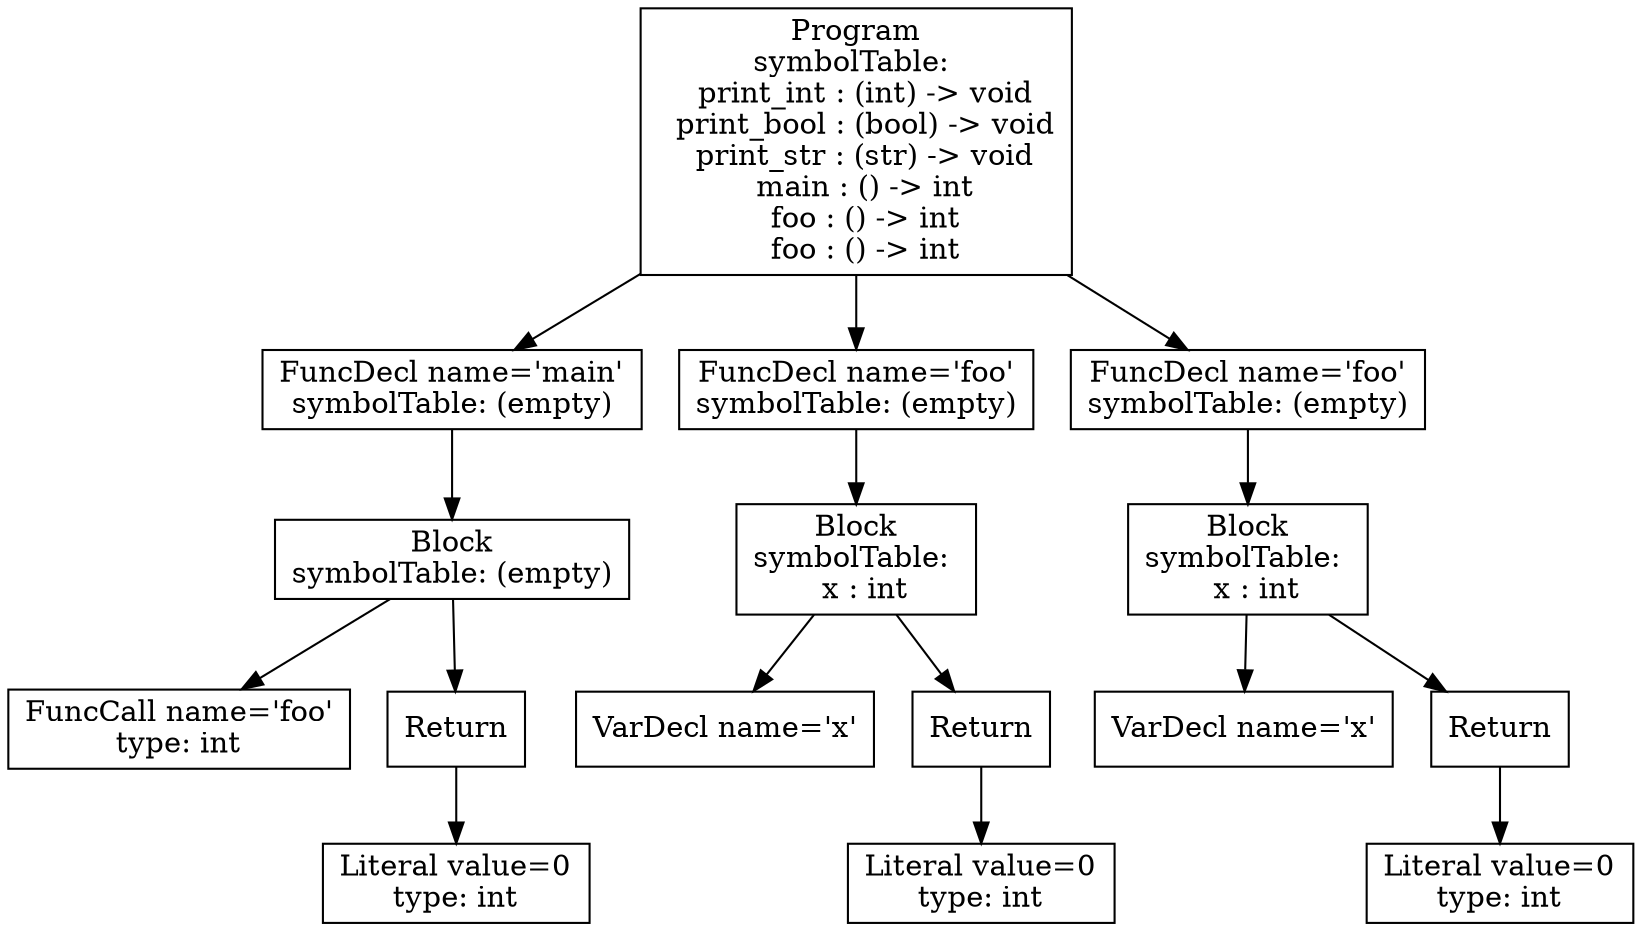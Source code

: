 digraph AST {
3 [shape=box, label="FuncCall name='foo'\ntype: int"];
5 [shape=box, label="Literal value=0\ntype: int"];
4 [shape=box, label="Return"];
4 -> 5;
2 [shape=box, label="Block\nsymbolTable: (empty)"];
2 -> 3;
2 -> 4;
1 [shape=box, label="FuncDecl name='main'\nsymbolTable: (empty)"];
1 -> 2;
8 [shape=box, label="VarDecl name='x'"];
10 [shape=box, label="Literal value=0\ntype: int"];
9 [shape=box, label="Return"];
9 -> 10;
7 [shape=box, label="Block\nsymbolTable: \n  x : int"];
7 -> 8;
7 -> 9;
6 [shape=box, label="FuncDecl name='foo'\nsymbolTable: (empty)"];
6 -> 7;
13 [shape=box, label="VarDecl name='x'"];
15 [shape=box, label="Literal value=0\ntype: int"];
14 [shape=box, label="Return"];
14 -> 15;
12 [shape=box, label="Block\nsymbolTable: \n  x : int"];
12 -> 13;
12 -> 14;
11 [shape=box, label="FuncDecl name='foo'\nsymbolTable: (empty)"];
11 -> 12;
0 [shape=box, label="Program\nsymbolTable: \n  print_int : (int) -> void\n  print_bool : (bool) -> void\n  print_str : (str) -> void\n  main : () -> int\n  foo : () -> int\n  foo : () -> int"];
0 -> 1;
0 -> 6;
0 -> 11;
}
